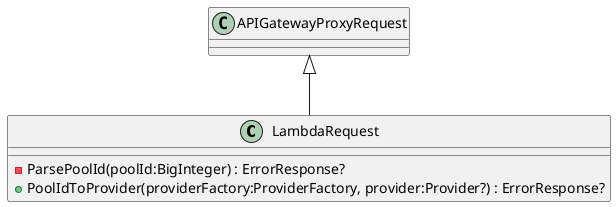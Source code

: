 @startuml
class LambdaRequest {
    - ParsePoolId(poolId:BigInteger) : ErrorResponse?
    + PoolIdToProvider(providerFactory:ProviderFactory, provider:Provider?) : ErrorResponse?
}
APIGatewayProxyRequest <|-- LambdaRequest
@enduml
